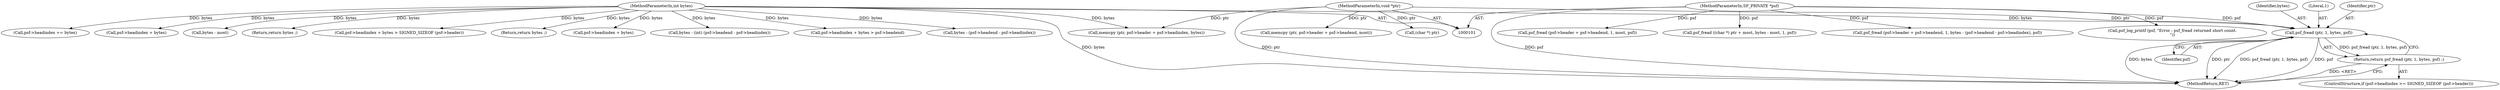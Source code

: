 digraph "1_libsndfile_708e996c87c5fae77b104ccfeb8f6db784c32074_13@API" {
"1000120" [label="(Call,psf_fread (ptr, 1, bytes, psf))"];
"1000103" [label="(MethodParameterIn,void *ptr)"];
"1000104" [label="(MethodParameterIn,int bytes)"];
"1000102" [label="(MethodParameterIn,SF_PRIVATE *psf)"];
"1000119" [label="(Return,return psf_fread (ptr, 1, bytes, psf) ;)"];
"1000189" [label="(Return,return bytes ;)"];
"1000148" [label="(Call,psf_fread (psf->header + psf->headend, 1, most, psf))"];
"1000193" [label="(Call,psf->headindex + bytes)"];
"1000110" [label="(ControlStructure,if (psf->headindex >= SIGNED_SIZEOF (psf->header)))"];
"1000119" [label="(Return,return psf_fread (ptr, 1, bytes, psf) ;)"];
"1000122" [label="(Literal,1)"];
"1000226" [label="(Call,bytes - (int) (psf->headend - psf->headindex))"];
"1000120" [label="(Call,psf_fread (ptr, 1, bytes, psf))"];
"1000159" [label="(Call,memcpy (ptr, psf->header + psf->headend, most))"];
"1000192" [label="(Call,psf->headindex + bytes > psf->headend)"];
"1000265" [label="(MethodReturn,RET)"];
"1000178" [label="(Call,psf_fread ((char *) ptr + most, bytes - most, 1, psf))"];
"1000180" [label="(Call,(char *) ptr)"];
"1000213" [label="(Call,bytes - (psf->headend - psf->headindex))"];
"1000104" [label="(MethodParameterIn,int bytes)"];
"1000204" [label="(Call,psf_fread (psf->header + psf->headend, 1, bytes - (psf->headend - psf->headindex), psf))"];
"1000248" [label="(Call,memcpy (ptr, psf->header + psf->headindex, bytes))"];
"1000258" [label="(Call,psf->headindex += bytes)"];
"1000127" [label="(Call,psf->headindex + bytes)"];
"1000238" [label="(Call,psf_log_printf (psf, \"Error : psf_fread returned short count.\n\"))"];
"1000121" [label="(Identifier,ptr)"];
"1000123" [label="(Identifier,bytes)"];
"1000184" [label="(Call,bytes - most)"];
"1000263" [label="(Return,return bytes ;)"];
"1000103" [label="(MethodParameterIn,void *ptr)"];
"1000124" [label="(Identifier,psf)"];
"1000126" [label="(Call,psf->headindex + bytes > SIGNED_SIZEOF (psf->header))"];
"1000102" [label="(MethodParameterIn,SF_PRIVATE *psf)"];
"1000120" -> "1000119"  [label="AST: "];
"1000120" -> "1000124"  [label="CFG: "];
"1000121" -> "1000120"  [label="AST: "];
"1000122" -> "1000120"  [label="AST: "];
"1000123" -> "1000120"  [label="AST: "];
"1000124" -> "1000120"  [label="AST: "];
"1000119" -> "1000120"  [label="CFG: "];
"1000120" -> "1000265"  [label="DDG: bytes"];
"1000120" -> "1000265"  [label="DDG: ptr"];
"1000120" -> "1000265"  [label="DDG: psf_fread (ptr, 1, bytes, psf)"];
"1000120" -> "1000265"  [label="DDG: psf"];
"1000120" -> "1000119"  [label="DDG: psf_fread (ptr, 1, bytes, psf)"];
"1000103" -> "1000120"  [label="DDG: ptr"];
"1000104" -> "1000120"  [label="DDG: bytes"];
"1000102" -> "1000120"  [label="DDG: psf"];
"1000103" -> "1000101"  [label="AST: "];
"1000103" -> "1000265"  [label="DDG: ptr"];
"1000103" -> "1000159"  [label="DDG: ptr"];
"1000103" -> "1000180"  [label="DDG: ptr"];
"1000103" -> "1000248"  [label="DDG: ptr"];
"1000104" -> "1000101"  [label="AST: "];
"1000104" -> "1000265"  [label="DDG: bytes"];
"1000104" -> "1000126"  [label="DDG: bytes"];
"1000104" -> "1000127"  [label="DDG: bytes"];
"1000104" -> "1000184"  [label="DDG: bytes"];
"1000104" -> "1000189"  [label="DDG: bytes"];
"1000104" -> "1000192"  [label="DDG: bytes"];
"1000104" -> "1000193"  [label="DDG: bytes"];
"1000104" -> "1000213"  [label="DDG: bytes"];
"1000104" -> "1000226"  [label="DDG: bytes"];
"1000104" -> "1000248"  [label="DDG: bytes"];
"1000104" -> "1000258"  [label="DDG: bytes"];
"1000104" -> "1000263"  [label="DDG: bytes"];
"1000102" -> "1000101"  [label="AST: "];
"1000102" -> "1000265"  [label="DDG: psf"];
"1000102" -> "1000148"  [label="DDG: psf"];
"1000102" -> "1000178"  [label="DDG: psf"];
"1000102" -> "1000204"  [label="DDG: psf"];
"1000102" -> "1000238"  [label="DDG: psf"];
"1000119" -> "1000110"  [label="AST: "];
"1000265" -> "1000119"  [label="CFG: "];
"1000119" -> "1000265"  [label="DDG: <RET>"];
}
